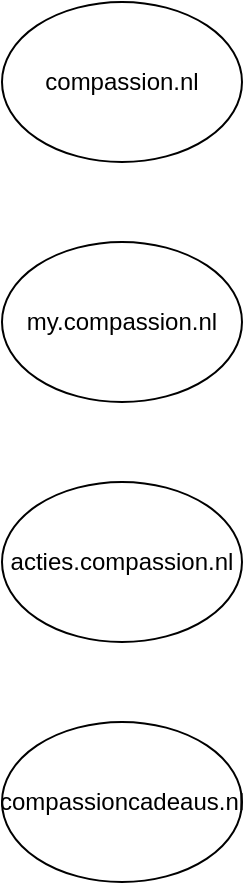<mxfile version="24.8.0">
  <diagram name="Page-1" id="FxjnjqrMU2WZ8gD9hqxo">
    <mxGraphModel dx="1426" dy="749" grid="1" gridSize="10" guides="1" tooltips="1" connect="1" arrows="1" fold="1" page="1" pageScale="1" pageWidth="850" pageHeight="1100" math="0" shadow="0">
      <root>
        <mxCell id="0" />
        <mxCell id="1" parent="0" />
        <mxCell id="LpxZO5-NzFp59eYK2TOn-1" value="compassion.nl" style="ellipse;whiteSpace=wrap;html=1;" vertex="1" parent="1">
          <mxGeometry x="560" y="200" width="120" height="80" as="geometry" />
        </mxCell>
        <mxCell id="LpxZO5-NzFp59eYK2TOn-2" value="my.compassion.nl" style="ellipse;whiteSpace=wrap;html=1;" vertex="1" parent="1">
          <mxGeometry x="560" y="320" width="120" height="80" as="geometry" />
        </mxCell>
        <mxCell id="LpxZO5-NzFp59eYK2TOn-3" value="acties.compassion.nl" style="ellipse;whiteSpace=wrap;html=1;" vertex="1" parent="1">
          <mxGeometry x="560" y="440" width="120" height="80" as="geometry" />
        </mxCell>
        <mxCell id="LpxZO5-NzFp59eYK2TOn-4" value="compassioncadeaus.nl" style="ellipse;whiteSpace=wrap;html=1;" vertex="1" parent="1">
          <mxGeometry x="560" y="560" width="120" height="80" as="geometry" />
        </mxCell>
      </root>
    </mxGraphModel>
  </diagram>
</mxfile>
